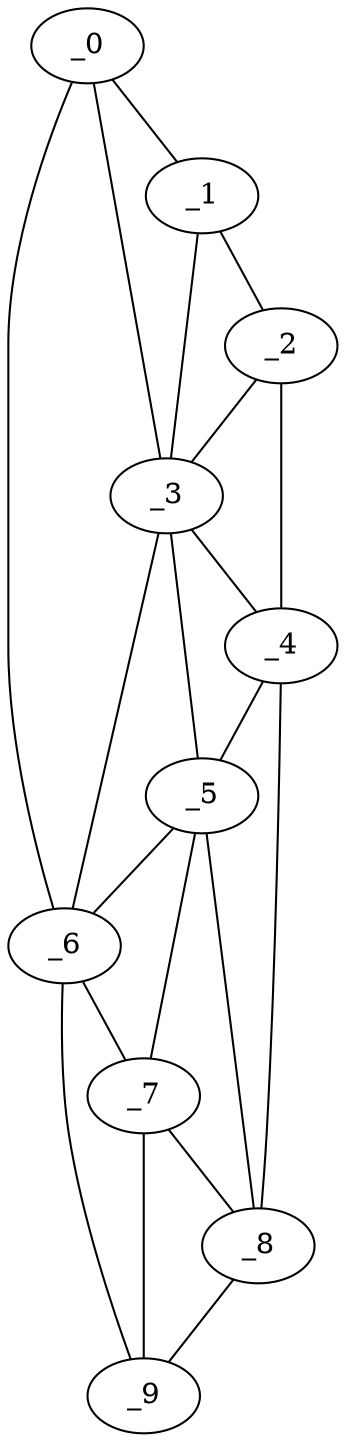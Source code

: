 graph "obj28__305.gxl" {
	_0	 [x=29,
		y=28];
	_1	 [x=40,
		y=27];
	_0 -- _1	 [valence=1];
	_3	 [x=60,
		y=31];
	_0 -- _3	 [valence=1];
	_6	 [x=99,
		y=107];
	_0 -- _6	 [valence=1];
	_2	 [x=56,
		y=26];
	_1 -- _2	 [valence=1];
	_1 -- _3	 [valence=2];
	_2 -- _3	 [valence=2];
	_4	 [x=67,
		y=26];
	_2 -- _4	 [valence=1];
	_3 -- _4	 [valence=2];
	_5	 [x=68,
		y=33];
	_3 -- _5	 [valence=1];
	_3 -- _6	 [valence=2];
	_4 -- _5	 [valence=2];
	_8	 [x=122,
		y=49];
	_4 -- _8	 [valence=1];
	_5 -- _6	 [valence=1];
	_7	 [x=102,
		y=102];
	_5 -- _7	 [valence=2];
	_5 -- _8	 [valence=1];
	_6 -- _7	 [valence=1];
	_9	 [x=123,
		y=94];
	_6 -- _9	 [valence=1];
	_7 -- _8	 [valence=1];
	_7 -- _9	 [valence=2];
	_8 -- _9	 [valence=1];
}
